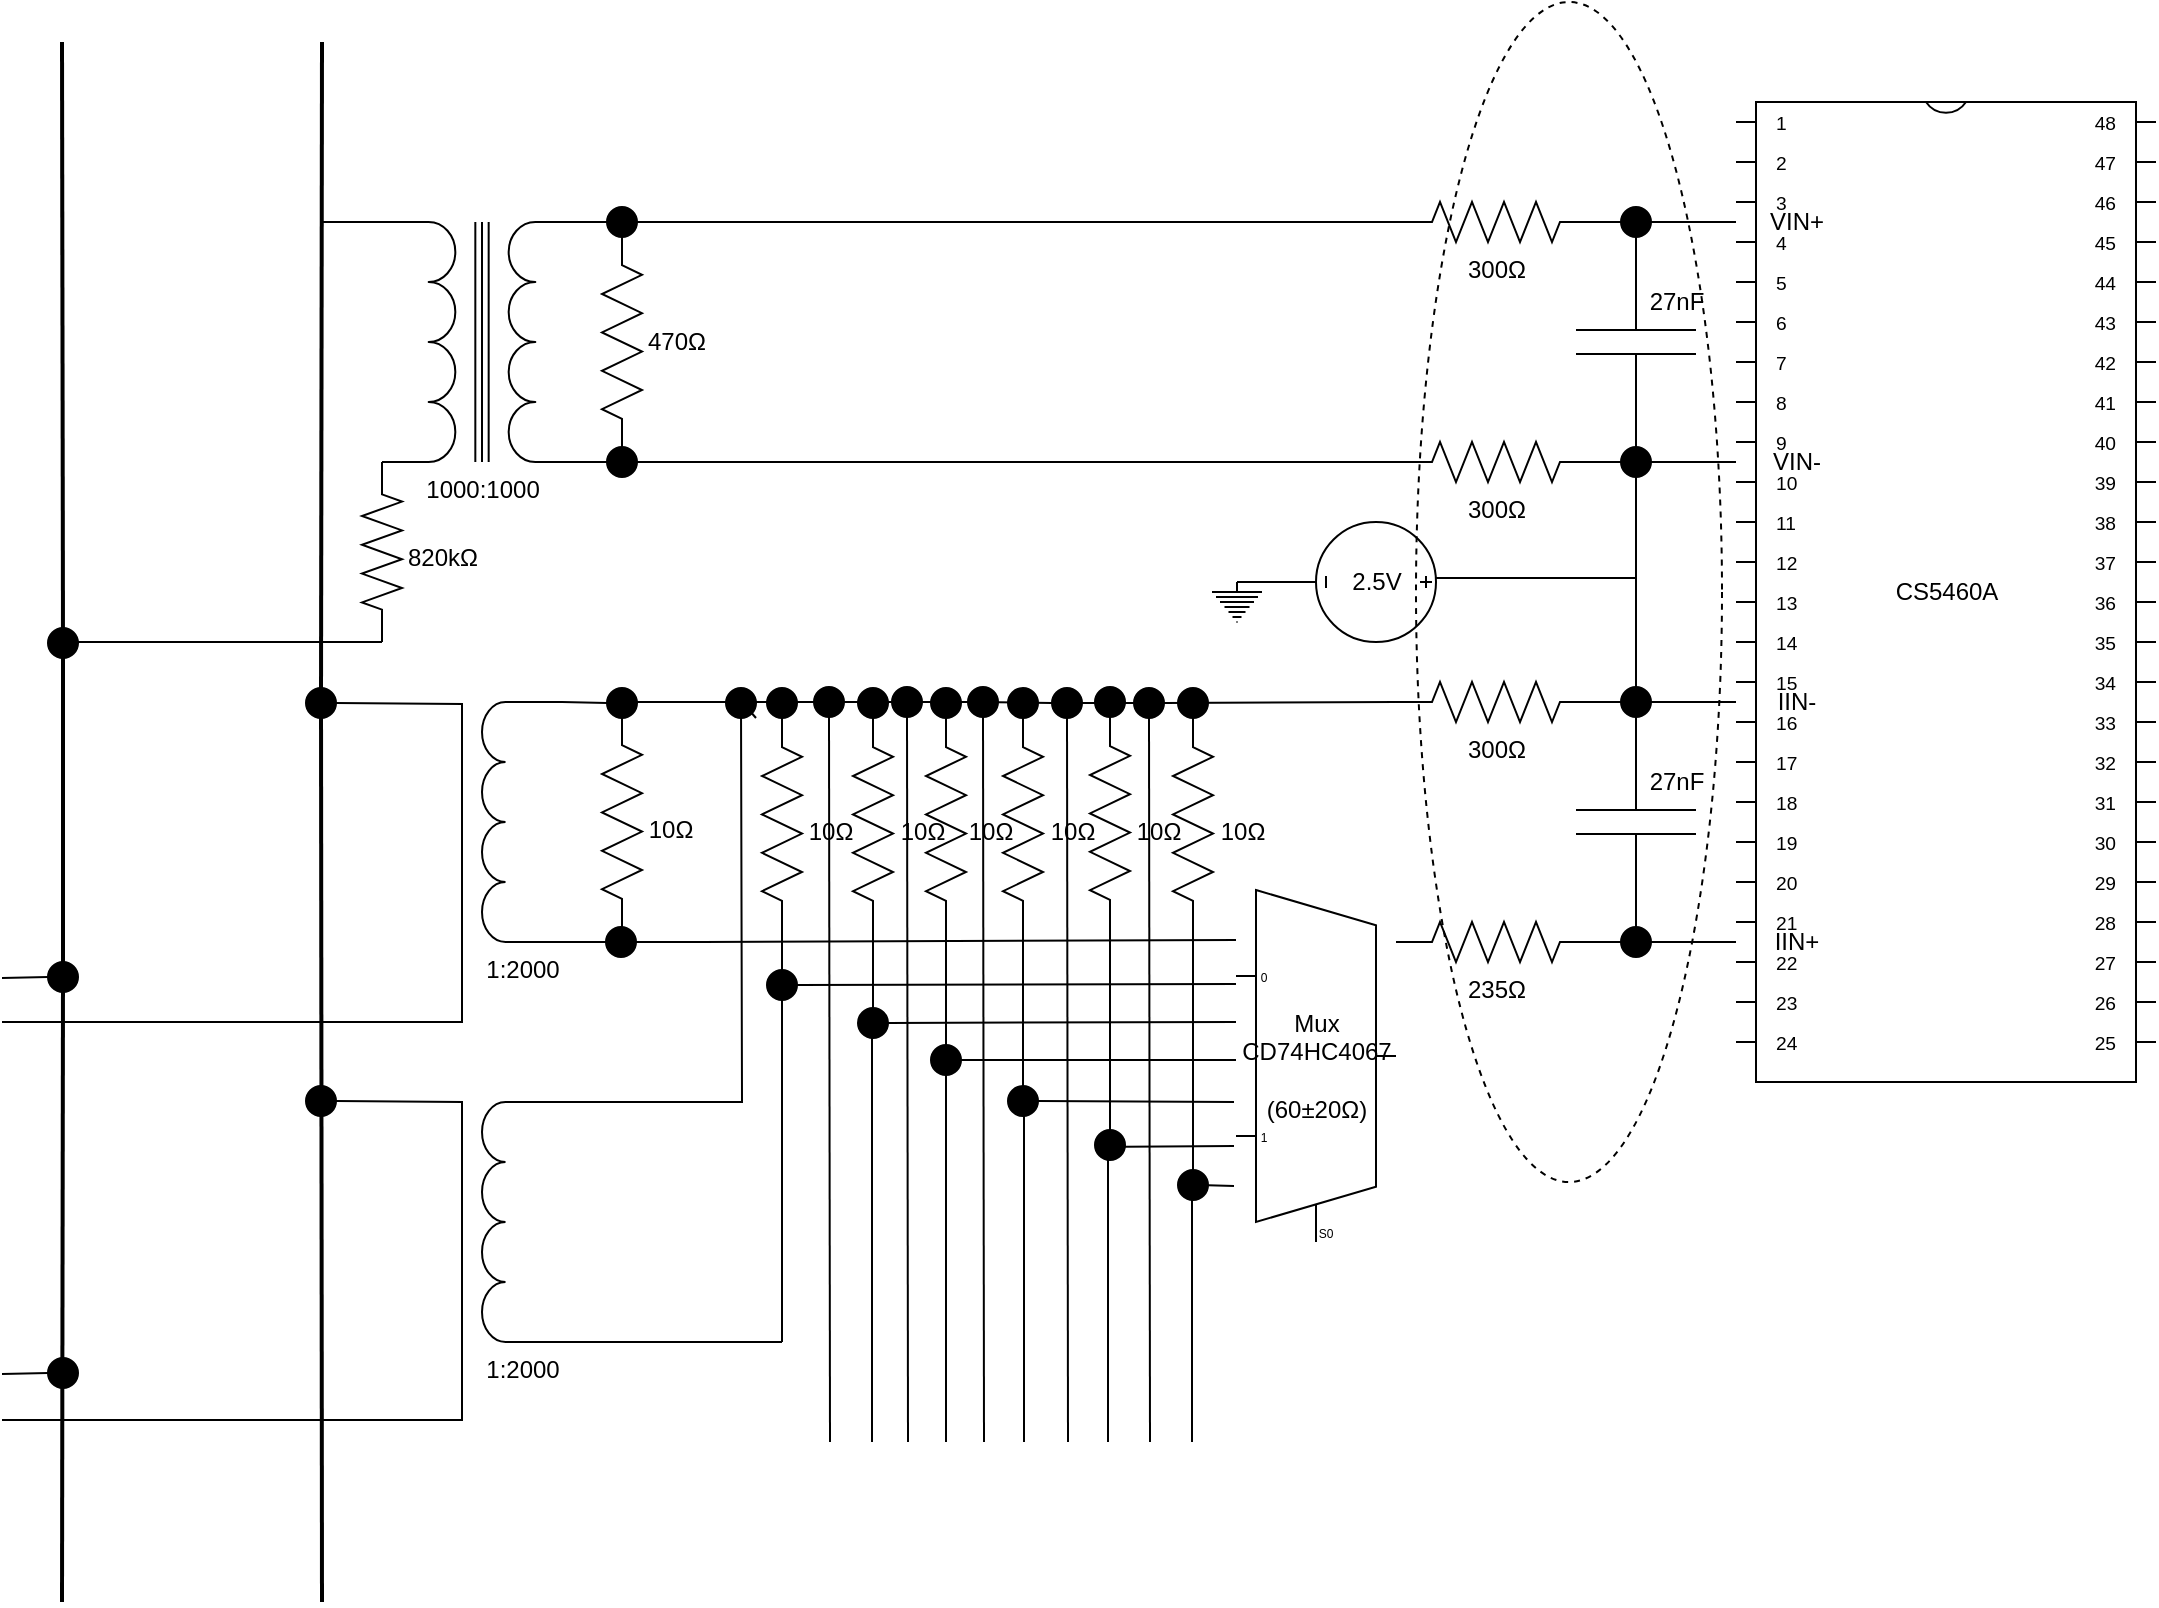 <mxfile version="14.2.5" type="device"><diagram name="Page-1" id="16e2658f-23c8-b752-8be9-c03fbebb8bbe"><mxGraphModel dx="1422" dy="807" grid="1" gridSize="10" guides="1" tooltips="1" connect="1" arrows="1" fold="1" page="1" pageScale="1" pageWidth="1100" pageHeight="850" background="#ffffff" math="0" shadow="0"><root><mxCell id="0"/><mxCell id="1" parent="0"/><mxCell id="1B3gfVcXcliBW-pyLvTL-20" style="edgeStyle=none;rounded=0;orthogonalLoop=1;jettySize=auto;html=1;startArrow=none;startFill=0;endArrow=none;endFill=0;strokeWidth=1;entryX=0;entryY=0.5;entryDx=0;entryDy=0;entryPerimeter=0;" edge="1" parent="1" source="1B3gfVcXcliBW-pyLvTL-99" target="1B3gfVcXcliBW-pyLvTL-36"><mxGeometry relative="1" as="geometry"><mxPoint x="437" y="360" as="targetPoint"/><mxPoint x="397" y="360" as="sourcePoint"/><Array as="points"/></mxGeometry></mxCell><mxCell id="1B3gfVcXcliBW-pyLvTL-21" style="edgeStyle=none;rounded=0;orthogonalLoop=1;jettySize=auto;html=1;exitX=1;exitY=0.5;exitDx=0;exitDy=0;startArrow=none;startFill=0;endArrow=none;endFill=0;strokeWidth=1;entryX=0;entryY=0.142;entryDx=0;entryDy=0;entryPerimeter=0;" edge="1" parent="1" source="1B3gfVcXcliBW-pyLvTL-79" target="1B3gfVcXcliBW-pyLvTL-60"><mxGeometry relative="1" as="geometry"><mxPoint x="625" y="484" as="targetPoint"/><Array as="points"><mxPoint x="360" y="480"/></Array></mxGeometry></mxCell><mxCell id="1B3gfVcXcliBW-pyLvTL-4" value="1:2000" style="pointerEvents=1;verticalLabelPosition=bottom;shadow=0;dashed=0;align=center;html=1;verticalAlign=top;shape=mxgraph.electrical.inductors.inductor;strokeWidth=1;direction=north;" vertex="1" parent="1"><mxGeometry x="250" y="360" width="40" height="120" as="geometry"/></mxCell><mxCell id="1B3gfVcXcliBW-pyLvTL-19" style="edgeStyle=none;rounded=0;orthogonalLoop=1;jettySize=auto;html=1;exitX=1;exitY=0.5;exitDx=0;exitDy=0;exitPerimeter=0;startArrow=none;startFill=0;endArrow=none;endFill=0;strokeWidth=1;" edge="1" parent="1"><mxGeometry relative="1" as="geometry"><mxPoint x="40" y="330" as="targetPoint"/><mxPoint x="200" y="330" as="sourcePoint"/></mxGeometry></mxCell><mxCell id="1B3gfVcXcliBW-pyLvTL-18" style="edgeStyle=none;rounded=0;orthogonalLoop=1;jettySize=auto;html=1;exitX=0;exitY=1;exitDx=0;exitDy=0;exitPerimeter=0;startArrow=none;startFill=0;endArrow=none;endFill=0;strokeWidth=1;" edge="1" parent="1" source="1B3gfVcXcliBW-pyLvTL-14"><mxGeometry relative="1" as="geometry"><mxPoint x="170" y="120" as="targetPoint"/></mxGeometry></mxCell><mxCell id="1B3gfVcXcliBW-pyLvTL-23" style="edgeStyle=none;rounded=0;orthogonalLoop=1;jettySize=auto;html=1;exitX=1;exitY=0.5;exitDx=0;exitDy=0;startArrow=none;startFill=0;endArrow=none;endFill=0;strokeWidth=1;entryX=0;entryY=0.5;entryDx=0;entryDy=0;entryPerimeter=0;" edge="1" parent="1" source="1B3gfVcXcliBW-pyLvTL-82" target="1B3gfVcXcliBW-pyLvTL-39"><mxGeometry relative="1" as="geometry"><mxPoint x="360" y="240" as="targetPoint"/></mxGeometry></mxCell><mxCell id="1B3gfVcXcliBW-pyLvTL-24" style="edgeStyle=none;rounded=0;orthogonalLoop=1;jettySize=auto;html=1;exitX=0;exitY=0;exitDx=0;exitDy=0;exitPerimeter=0;startArrow=none;startFill=0;endArrow=none;endFill=0;strokeWidth=1;entryX=0;entryY=0.5;entryDx=0;entryDy=0;entryPerimeter=0;" edge="1" parent="1" source="1B3gfVcXcliBW-pyLvTL-14" target="1B3gfVcXcliBW-pyLvTL-38"><mxGeometry relative="1" as="geometry"><mxPoint x="360" y="120" as="targetPoint"/></mxGeometry></mxCell><mxCell id="1B3gfVcXcliBW-pyLvTL-14" value="1000:1000" style="pointerEvents=1;verticalLabelPosition=bottom;shadow=0;dashed=0;align=center;html=1;verticalAlign=top;shape=mxgraph.electrical.inductors.transformer_1;strokeWidth=1;direction=south;" vertex="1" parent="1"><mxGeometry x="200" y="120" width="100" height="120" as="geometry"/></mxCell><mxCell id="1B3gfVcXcliBW-pyLvTL-16" value="" style="endArrow=none;html=1;strokeWidth=2;" edge="1" parent="1" source="1B3gfVcXcliBW-pyLvTL-114"><mxGeometry width="100" relative="1" as="geometry"><mxPoint x="40" y="810" as="sourcePoint"/><mxPoint x="40" y="30" as="targetPoint"/></mxGeometry></mxCell><mxCell id="1B3gfVcXcliBW-pyLvTL-17" value="" style="endArrow=none;html=1;strokeWidth=2;" edge="1" parent="1" source="1B3gfVcXcliBW-pyLvTL-118"><mxGeometry width="100" relative="1" as="geometry"><mxPoint x="170" y="810" as="sourcePoint"/><mxPoint x="170" y="30" as="targetPoint"/></mxGeometry></mxCell><mxCell id="1B3gfVcXcliBW-pyLvTL-27" value="470&lt;span class=&quot;LrzXr kno-fv&quot;&gt;Ω&lt;/span&gt;" style="text;html=1;align=center;verticalAlign=middle;resizable=0;points=[];autosize=1;" vertex="1" parent="1"><mxGeometry x="327" y="170" width="40" height="20" as="geometry"/></mxCell><mxCell id="1B3gfVcXcliBW-pyLvTL-28" value="820k&lt;span class=&quot;w8qArf&quot;&gt;&lt;/span&gt;&lt;span class=&quot;LrzXr kno-fv&quot;&gt;Ω&lt;/span&gt;" style="text;html=1;align=center;verticalAlign=middle;resizable=0;points=[];autosize=1;" vertex="1" parent="1"><mxGeometry x="205" y="278" width="50" height="20" as="geometry"/></mxCell><mxCell id="1B3gfVcXcliBW-pyLvTL-30" value="10&lt;span class=&quot;LrzXr kno-fv&quot;&gt;Ω&lt;/span&gt;" style="text;html=1;align=center;verticalAlign=middle;resizable=0;points=[];autosize=1;" vertex="1" parent="1"><mxGeometry x="324" y="414" width="40" height="20" as="geometry"/></mxCell><mxCell id="1B3gfVcXcliBW-pyLvTL-31" value="" style="pointerEvents=1;verticalLabelPosition=bottom;shadow=0;dashed=0;align=center;html=1;verticalAlign=top;shape=mxgraph.electrical.resistors.resistor_2;strokeWidth=1;direction=south;" vertex="1" parent="1"><mxGeometry x="310" y="360" width="20" height="120" as="geometry"/></mxCell><mxCell id="1B3gfVcXcliBW-pyLvTL-34" value="" style="pointerEvents=1;verticalLabelPosition=bottom;shadow=0;dashed=0;align=center;html=1;verticalAlign=top;shape=mxgraph.electrical.resistors.resistor_2;strokeWidth=1;direction=south;" vertex="1" parent="1"><mxGeometry x="310" y="120" width="20" height="120" as="geometry"/></mxCell><mxCell id="1B3gfVcXcliBW-pyLvTL-35" value="" style="pointerEvents=1;verticalLabelPosition=bottom;shadow=0;dashed=0;align=center;html=1;verticalAlign=top;shape=mxgraph.electrical.resistors.resistor_2;strokeWidth=1;direction=south;" vertex="1" parent="1"><mxGeometry x="190" y="240" width="20" height="90" as="geometry"/></mxCell><mxCell id="1B3gfVcXcliBW-pyLvTL-42" style="edgeStyle=none;rounded=0;orthogonalLoop=1;jettySize=auto;html=1;exitX=1;exitY=0.5;exitDx=0;exitDy=0;exitPerimeter=0;startArrow=none;startFill=0;endArrow=none;endFill=0;strokeWidth=1;" edge="1" parent="1" source="1B3gfVcXcliBW-pyLvTL-36"><mxGeometry relative="1" as="geometry"><mxPoint x="877" y="360" as="targetPoint"/></mxGeometry></mxCell><mxCell id="1B3gfVcXcliBW-pyLvTL-36" value="300&lt;span class=&quot;LrzXr kno-fv&quot;&gt;Ω&lt;/span&gt;" style="pointerEvents=1;verticalLabelPosition=bottom;shadow=0;dashed=0;align=center;html=1;verticalAlign=top;shape=mxgraph.electrical.resistors.resistor_2;strokeWidth=1;" vertex="1" parent="1"><mxGeometry x="707" y="350" width="100" height="20" as="geometry"/></mxCell><mxCell id="1B3gfVcXcliBW-pyLvTL-41" style="edgeStyle=none;rounded=0;orthogonalLoop=1;jettySize=auto;html=1;exitX=1;exitY=0.5;exitDx=0;exitDy=0;exitPerimeter=0;startArrow=none;startFill=0;endArrow=none;endFill=0;strokeWidth=1;" edge="1" parent="1" source="1B3gfVcXcliBW-pyLvTL-75"><mxGeometry relative="1" as="geometry"><mxPoint x="877" y="120" as="targetPoint"/></mxGeometry></mxCell><mxCell id="1B3gfVcXcliBW-pyLvTL-38" value="300&lt;span class=&quot;LrzXr kno-fv&quot;&gt;Ω&lt;/span&gt;" style="pointerEvents=1;verticalLabelPosition=bottom;shadow=0;dashed=0;align=center;html=1;verticalAlign=top;shape=mxgraph.electrical.resistors.resistor_2;strokeWidth=1;" vertex="1" parent="1"><mxGeometry x="707" y="110" width="100" height="20" as="geometry"/></mxCell><mxCell id="1B3gfVcXcliBW-pyLvTL-40" style="edgeStyle=none;rounded=0;orthogonalLoop=1;jettySize=auto;html=1;exitX=1;exitY=0.5;exitDx=0;exitDy=0;exitPerimeter=0;startArrow=none;startFill=0;endArrow=none;endFill=0;strokeWidth=1;" edge="1" parent="1" source="1B3gfVcXcliBW-pyLvTL-39"><mxGeometry relative="1" as="geometry"><mxPoint x="877" y="240" as="targetPoint"/></mxGeometry></mxCell><mxCell id="1B3gfVcXcliBW-pyLvTL-39" value="300&lt;span class=&quot;LrzXr kno-fv&quot;&gt;Ω&lt;/span&gt;" style="pointerEvents=1;verticalLabelPosition=bottom;shadow=0;dashed=0;align=center;html=1;verticalAlign=top;shape=mxgraph.electrical.resistors.resistor_2;strokeWidth=1;" vertex="1" parent="1"><mxGeometry x="707" y="230" width="100" height="20" as="geometry"/></mxCell><mxCell id="1B3gfVcXcliBW-pyLvTL-43" value="" style="pointerEvents=1;verticalLabelPosition=bottom;shadow=0;dashed=0;align=center;html=1;verticalAlign=top;shape=mxgraph.electrical.capacitors.capacitor_1;strokeWidth=1;direction=south;" vertex="1" parent="1"><mxGeometry x="797" y="120" width="60" height="120" as="geometry"/></mxCell><mxCell id="1B3gfVcXcliBW-pyLvTL-44" value="27nF" style="text;html=1;align=center;verticalAlign=middle;resizable=0;points=[];autosize=1;" vertex="1" parent="1"><mxGeometry x="827" y="150" width="40" height="20" as="geometry"/></mxCell><mxCell id="1B3gfVcXcliBW-pyLvTL-46" style="edgeStyle=none;rounded=0;orthogonalLoop=1;jettySize=auto;html=1;exitX=0;exitY=0.5;exitDx=0;exitDy=0;exitPerimeter=0;startArrow=none;startFill=0;endArrow=none;endFill=0;strokeWidth=1;" edge="1" parent="1" source="1B3gfVcXcliBW-pyLvTL-45"><mxGeometry relative="1" as="geometry"><mxPoint x="827" y="240" as="targetPoint"/><Array as="points"><mxPoint x="827" y="300"/></Array></mxGeometry></mxCell><mxCell id="1B3gfVcXcliBW-pyLvTL-45" value="" style="pointerEvents=1;verticalLabelPosition=bottom;shadow=0;dashed=0;align=center;html=1;verticalAlign=top;shape=mxgraph.electrical.capacitors.capacitor_1;strokeWidth=1;direction=south;" vertex="1" parent="1"><mxGeometry x="797" y="360" width="60" height="120" as="geometry"/></mxCell><mxCell id="1B3gfVcXcliBW-pyLvTL-47" value="" style="endArrow=none;html=1;strokeWidth=1;" edge="1" parent="1"><mxGeometry width="100" relative="1" as="geometry"><mxPoint x="727" y="298" as="sourcePoint"/><mxPoint x="827" y="298" as="targetPoint"/></mxGeometry></mxCell><mxCell id="1B3gfVcXcliBW-pyLvTL-48" value="" style="pointerEvents=1;verticalLabelPosition=bottom;shadow=0;dashed=0;align=center;html=1;verticalAlign=top;shape=mxgraph.electrical.signal_sources.dc_source_3;strokeWidth=1;direction=south;" vertex="1" parent="1"><mxGeometry x="667" y="270" width="60" height="60" as="geometry"/></mxCell><mxCell id="1B3gfVcXcliBW-pyLvTL-49" value="2.5V" style="text;html=1;align=center;verticalAlign=middle;resizable=0;points=[];autosize=1;" vertex="1" parent="1"><mxGeometry x="677" y="290" width="40" height="20" as="geometry"/></mxCell><mxCell id="1B3gfVcXcliBW-pyLvTL-50" value="27nF" style="text;html=1;align=center;verticalAlign=middle;resizable=0;points=[];autosize=1;" vertex="1" parent="1"><mxGeometry x="827" y="390" width="40" height="20" as="geometry"/></mxCell><mxCell id="1B3gfVcXcliBW-pyLvTL-52" style="edgeStyle=none;rounded=0;orthogonalLoop=1;jettySize=auto;html=1;exitX=1;exitY=0.5;exitDx=0;exitDy=0;exitPerimeter=0;startArrow=none;startFill=0;endArrow=none;endFill=0;strokeWidth=1;" edge="1" parent="1" source="1B3gfVcXcliBW-pyLvTL-77"><mxGeometry relative="1" as="geometry"><mxPoint x="877" y="480" as="targetPoint"/></mxGeometry></mxCell><mxCell id="1B3gfVcXcliBW-pyLvTL-51" value="235&lt;span class=&quot;LrzXr kno-fv&quot;&gt;Ω&lt;/span&gt;" style="pointerEvents=1;verticalLabelPosition=bottom;shadow=0;dashed=0;align=center;html=1;verticalAlign=top;shape=mxgraph.electrical.resistors.resistor_2;strokeWidth=1;" vertex="1" parent="1"><mxGeometry x="707" y="470" width="100" height="20" as="geometry"/></mxCell><mxCell id="1B3gfVcXcliBW-pyLvTL-54" style="edgeStyle=none;rounded=0;orthogonalLoop=1;jettySize=auto;html=1;exitX=0.5;exitY=0;exitDx=0;exitDy=0;exitPerimeter=0;entryX=0.5;entryY=1;entryDx=0;entryDy=0;entryPerimeter=0;startArrow=none;startFill=0;endArrow=none;endFill=0;strokeWidth=1;" edge="1" parent="1" source="1B3gfVcXcliBW-pyLvTL-53" target="1B3gfVcXcliBW-pyLvTL-48"><mxGeometry relative="1" as="geometry"/></mxCell><mxCell id="1B3gfVcXcliBW-pyLvTL-53" value="" style="pointerEvents=1;verticalLabelPosition=bottom;shadow=0;dashed=0;align=center;html=1;verticalAlign=top;shape=mxgraph.electrical.signal_sources.protective_earth;strokeWidth=1;" vertex="1" parent="1"><mxGeometry x="615" y="300" width="25" height="20" as="geometry"/></mxCell><mxCell id="1B3gfVcXcliBW-pyLvTL-55" value="CS5460A" style="shadow=0;dashed=0;align=center;html=1;strokeWidth=1;shape=mxgraph.electrical.logic_gates.dual_inline_ic;labelNames=a,b,c,d,e,f,g,h,i,j,k,l,m,n,o,p,q,r,s,t;" vertex="1" parent="1"><mxGeometry x="877" y="60" width="210" height="490" as="geometry"/></mxCell><mxCell id="1B3gfVcXcliBW-pyLvTL-56" value="&lt;div&gt;VIN+&lt;/div&gt;" style="text;html=1;align=center;verticalAlign=middle;resizable=0;points=[];autosize=1;" vertex="1" parent="1"><mxGeometry x="887" y="110" width="40" height="20" as="geometry"/></mxCell><mxCell id="1B3gfVcXcliBW-pyLvTL-57" value="&lt;div&gt;VIN-&lt;/div&gt;" style="text;html=1;align=center;verticalAlign=middle;resizable=0;points=[];autosize=1;" vertex="1" parent="1"><mxGeometry x="887" y="230" width="40" height="20" as="geometry"/></mxCell><mxCell id="1B3gfVcXcliBW-pyLvTL-58" value="&lt;div&gt;IIN-&lt;/div&gt;" style="text;html=1;align=center;verticalAlign=middle;resizable=0;points=[];autosize=1;" vertex="1" parent="1"><mxGeometry x="892" y="350" width="30" height="20" as="geometry"/></mxCell><mxCell id="1B3gfVcXcliBW-pyLvTL-59" value="&lt;div&gt;IIN+&lt;/div&gt;" style="text;html=1;align=center;verticalAlign=middle;resizable=0;points=[];autosize=1;" vertex="1" parent="1"><mxGeometry x="887" y="470" width="40" height="20" as="geometry"/></mxCell><mxCell id="1B3gfVcXcliBW-pyLvTL-90" style="edgeStyle=none;rounded=0;orthogonalLoop=1;jettySize=auto;html=1;startArrow=none;startFill=0;endArrow=none;endFill=0;strokeWidth=1;" edge="1" parent="1" source="1B3gfVcXcliBW-pyLvTL-134"><mxGeometry relative="1" as="geometry"><mxPoint x="400" y="680" as="targetPoint"/><mxPoint x="627" y="501" as="sourcePoint"/><Array as="points"><mxPoint x="400" y="501"/></Array></mxGeometry></mxCell><mxCell id="1B3gfVcXcliBW-pyLvTL-60" value="&lt;div&gt;Mux&lt;/div&gt;&lt;div&gt;CD74HC4067&lt;br&gt;&lt;/div&gt;&lt;div&gt;&lt;br&gt;&lt;/div&gt;&lt;div&gt;(60&lt;span class=&quot;LrzXr kno-fv&quot;&gt;&lt;span&gt;±20&lt;/span&gt;Ω)&lt;/span&gt;&lt;/div&gt;" style="shadow=0;dashed=0;align=center;html=1;strokeWidth=1;shape=mxgraph.electrical.abstract.mux2;" vertex="1" parent="1"><mxGeometry x="627" y="454" width="80" height="176" as="geometry"/></mxCell><mxCell id="1B3gfVcXcliBW-pyLvTL-64" style="edgeStyle=none;rounded=0;orthogonalLoop=1;jettySize=auto;html=1;exitX=1;exitY=1;exitDx=0;exitDy=0;exitPerimeter=0;startArrow=none;startFill=0;endArrow=none;endFill=0;strokeWidth=1;" edge="1" parent="1" source="1B3gfVcXcliBW-pyLvTL-68"><mxGeometry relative="1" as="geometry"><mxPoint x="380" y="360" as="targetPoint"/><Array as="points"/></mxGeometry></mxCell><mxCell id="1B3gfVcXcliBW-pyLvTL-89" style="edgeStyle=none;rounded=0;orthogonalLoop=1;jettySize=auto;html=1;exitX=0;exitY=1;exitDx=0;exitDy=0;exitPerimeter=0;startArrow=none;startFill=0;endArrow=none;endFill=0;strokeWidth=1;" edge="1" parent="1" source="1B3gfVcXcliBW-pyLvTL-61"><mxGeometry relative="1" as="geometry"><mxPoint x="400" y="680" as="targetPoint"/></mxGeometry></mxCell><mxCell id="1B3gfVcXcliBW-pyLvTL-61" value="1:2000" style="pointerEvents=1;verticalLabelPosition=bottom;shadow=0;dashed=0;align=center;html=1;verticalAlign=top;shape=mxgraph.electrical.inductors.inductor;strokeWidth=1;direction=north;" vertex="1" parent="1"><mxGeometry x="250" y="560" width="40" height="120" as="geometry"/></mxCell><mxCell id="1B3gfVcXcliBW-pyLvTL-68" value="" style="verticalLabelPosition=bottom;shadow=0;dashed=0;align=center;html=1;verticalAlign=top;strokeWidth=1;shape=ellipse;perimeter=ellipsePerimeter;fillColor=#000000;" vertex="1" parent="1"><mxGeometry x="372" y="353" width="15" height="15" as="geometry"/></mxCell><mxCell id="1B3gfVcXcliBW-pyLvTL-70" style="edgeStyle=none;rounded=0;orthogonalLoop=1;jettySize=auto;html=1;exitX=1;exitY=1;exitDx=0;exitDy=0;startArrow=none;startFill=0;endArrow=none;endFill=0;strokeWidth=1;exitPerimeter=0;" edge="1" parent="1" source="1B3gfVcXcliBW-pyLvTL-61" target="1B3gfVcXcliBW-pyLvTL-68"><mxGeometry relative="1" as="geometry"><mxPoint x="380" y="360" as="targetPoint"/><mxPoint x="327.5" y="559.5" as="sourcePoint"/><Array as="points"><mxPoint x="380" y="560"/></Array></mxGeometry></mxCell><mxCell id="1B3gfVcXcliBW-pyLvTL-71" value="" style="verticalLabelPosition=bottom;shadow=0;dashed=0;align=center;html=1;verticalAlign=top;strokeWidth=1;shape=ellipse;perimeter=ellipsePerimeter;fillColor=#000000;" vertex="1" parent="1"><mxGeometry x="312.5" y="353" width="15" height="15" as="geometry"/></mxCell><mxCell id="1B3gfVcXcliBW-pyLvTL-72" style="edgeStyle=none;rounded=0;orthogonalLoop=1;jettySize=auto;html=1;exitX=1;exitY=1;exitDx=0;exitDy=0;exitPerimeter=0;startArrow=none;startFill=0;endArrow=none;endFill=0;strokeWidth=1;entryX=0;entryY=0.5;entryDx=0;entryDy=0;entryPerimeter=0;" edge="1" parent="1" source="1B3gfVcXcliBW-pyLvTL-4" target="1B3gfVcXcliBW-pyLvTL-71"><mxGeometry relative="1" as="geometry"><mxPoint x="630" y="360" as="targetPoint"/><mxPoint x="220" y="360" as="sourcePoint"/><Array as="points"/></mxGeometry></mxCell><mxCell id="1B3gfVcXcliBW-pyLvTL-73" value="" style="verticalLabelPosition=bottom;shadow=0;dashed=0;align=center;html=1;verticalAlign=top;strokeWidth=1;shape=ellipse;perimeter=ellipsePerimeter;fillColor=#000000;" vertex="1" parent="1"><mxGeometry x="819.5" y="352.5" width="15" height="15" as="geometry"/></mxCell><mxCell id="1B3gfVcXcliBW-pyLvTL-74" value="" style="verticalLabelPosition=bottom;shadow=0;dashed=0;align=center;html=1;verticalAlign=top;strokeWidth=1;shape=ellipse;perimeter=ellipsePerimeter;fillColor=#000000;" vertex="1" parent="1"><mxGeometry x="819.5" y="232.5" width="15" height="15" as="geometry"/></mxCell><mxCell id="1B3gfVcXcliBW-pyLvTL-75" value="" style="verticalLabelPosition=bottom;shadow=0;dashed=0;align=center;html=1;verticalAlign=top;strokeWidth=1;shape=ellipse;perimeter=ellipsePerimeter;fillColor=#000000;" vertex="1" parent="1"><mxGeometry x="819.5" y="112.5" width="15" height="15" as="geometry"/></mxCell><mxCell id="1B3gfVcXcliBW-pyLvTL-76" style="edgeStyle=none;rounded=0;orthogonalLoop=1;jettySize=auto;html=1;exitX=1;exitY=0.5;exitDx=0;exitDy=0;exitPerimeter=0;startArrow=none;startFill=0;endArrow=none;endFill=0;strokeWidth=1;" edge="1" parent="1" source="1B3gfVcXcliBW-pyLvTL-38" target="1B3gfVcXcliBW-pyLvTL-75"><mxGeometry relative="1" as="geometry"><mxPoint x="877" y="120" as="targetPoint"/><mxPoint x="807" y="120" as="sourcePoint"/></mxGeometry></mxCell><mxCell id="1B3gfVcXcliBW-pyLvTL-77" value="" style="verticalLabelPosition=bottom;shadow=0;dashed=0;align=center;html=1;verticalAlign=top;strokeWidth=1;shape=ellipse;perimeter=ellipsePerimeter;fillColor=#000000;" vertex="1" parent="1"><mxGeometry x="819.5" y="472.5" width="15" height="15" as="geometry"/></mxCell><mxCell id="1B3gfVcXcliBW-pyLvTL-78" style="edgeStyle=none;rounded=0;orthogonalLoop=1;jettySize=auto;html=1;exitX=1;exitY=0.5;exitDx=0;exitDy=0;exitPerimeter=0;startArrow=none;startFill=0;endArrow=none;endFill=0;strokeWidth=1;" edge="1" parent="1" source="1B3gfVcXcliBW-pyLvTL-51" target="1B3gfVcXcliBW-pyLvTL-77"><mxGeometry relative="1" as="geometry"><mxPoint x="877" y="480" as="targetPoint"/><mxPoint x="807" y="480" as="sourcePoint"/></mxGeometry></mxCell><mxCell id="1B3gfVcXcliBW-pyLvTL-79" value="" style="verticalLabelPosition=bottom;shadow=0;dashed=0;align=center;html=1;verticalAlign=top;strokeWidth=1;shape=ellipse;perimeter=ellipsePerimeter;fillColor=#000000;" vertex="1" parent="1"><mxGeometry x="312" y="472.5" width="15" height="15" as="geometry"/></mxCell><mxCell id="1B3gfVcXcliBW-pyLvTL-80" style="edgeStyle=none;rounded=0;orthogonalLoop=1;jettySize=auto;html=1;exitX=0;exitY=1;exitDx=0;exitDy=0;exitPerimeter=0;startArrow=none;startFill=0;endArrow=none;endFill=0;strokeWidth=1;entryX=0;entryY=0.5;entryDx=0;entryDy=0;" edge="1" parent="1" source="1B3gfVcXcliBW-pyLvTL-4" target="1B3gfVcXcliBW-pyLvTL-79"><mxGeometry relative="1" as="geometry"><mxPoint x="552" y="429" as="targetPoint"/><mxPoint x="220" y="480" as="sourcePoint"/><Array as="points"/></mxGeometry></mxCell><mxCell id="1B3gfVcXcliBW-pyLvTL-81" value="" style="verticalLabelPosition=bottom;shadow=0;dashed=0;align=center;html=1;verticalAlign=top;strokeWidth=1;shape=ellipse;perimeter=ellipsePerimeter;fillColor=#000000;" vertex="1" parent="1"><mxGeometry x="312.5" y="112.5" width="15" height="15" as="geometry"/></mxCell><mxCell id="1B3gfVcXcliBW-pyLvTL-82" value="" style="verticalLabelPosition=bottom;shadow=0;dashed=0;align=center;html=1;verticalAlign=top;strokeWidth=1;shape=ellipse;perimeter=ellipsePerimeter;fillColor=#000000;" vertex="1" parent="1"><mxGeometry x="312.5" y="232.5" width="15" height="15" as="geometry"/></mxCell><mxCell id="1B3gfVcXcliBW-pyLvTL-85" style="edgeStyle=none;rounded=0;orthogonalLoop=1;jettySize=auto;html=1;exitX=1;exitY=0;exitDx=0;exitDy=0;exitPerimeter=0;startArrow=none;startFill=0;endArrow=none;endFill=0;strokeWidth=1;entryX=0;entryY=0.5;entryDx=0;entryDy=0;entryPerimeter=0;" edge="1" parent="1" source="1B3gfVcXcliBW-pyLvTL-14" target="1B3gfVcXcliBW-pyLvTL-82"><mxGeometry relative="1" as="geometry"><mxPoint x="630" y="240" as="targetPoint"/><mxPoint x="300" y="240" as="sourcePoint"/></mxGeometry></mxCell><mxCell id="1B3gfVcXcliBW-pyLvTL-101" style="edgeStyle=none;rounded=0;orthogonalLoop=1;jettySize=auto;html=1;exitX=0.5;exitY=1;exitDx=0;exitDy=0;startArrow=none;startFill=0;endArrow=none;endFill=0;strokeWidth=1;" edge="1" parent="1" source="1B3gfVcXcliBW-pyLvTL-91"><mxGeometry relative="1" as="geometry"><mxPoint x="424" y="730" as="targetPoint"/></mxGeometry></mxCell><mxCell id="1B3gfVcXcliBW-pyLvTL-91" value="" style="verticalLabelPosition=bottom;shadow=0;dashed=0;align=center;html=1;verticalAlign=top;strokeWidth=1;shape=ellipse;perimeter=ellipsePerimeter;fillColor=#000000;" vertex="1" parent="1"><mxGeometry x="416" y="352.5" width="15" height="15" as="geometry"/></mxCell><mxCell id="1B3gfVcXcliBW-pyLvTL-92" style="edgeStyle=none;rounded=0;orthogonalLoop=1;jettySize=auto;html=1;startArrow=none;startFill=0;endArrow=none;endFill=0;strokeWidth=1;entryX=0;entryY=0.5;entryDx=0;entryDy=0;entryPerimeter=0;" edge="1" parent="1" target="1B3gfVcXcliBW-pyLvTL-91"><mxGeometry relative="1" as="geometry"><mxPoint x="630" y="360" as="targetPoint"/><mxPoint x="320" y="360" as="sourcePoint"/><Array as="points"/></mxGeometry></mxCell><mxCell id="1B3gfVcXcliBW-pyLvTL-102" style="edgeStyle=none;rounded=0;orthogonalLoop=1;jettySize=auto;html=1;exitX=0.5;exitY=1;exitDx=0;exitDy=0;startArrow=none;startFill=0;endArrow=none;endFill=0;strokeWidth=1;" edge="1" parent="1" source="1B3gfVcXcliBW-pyLvTL-93"><mxGeometry relative="1" as="geometry"><mxPoint x="463" y="730" as="targetPoint"/></mxGeometry></mxCell><mxCell id="1B3gfVcXcliBW-pyLvTL-93" value="" style="verticalLabelPosition=bottom;shadow=0;dashed=0;align=center;html=1;verticalAlign=top;strokeWidth=1;shape=ellipse;perimeter=ellipsePerimeter;fillColor=#000000;" vertex="1" parent="1"><mxGeometry x="455" y="352.5" width="15" height="15" as="geometry"/></mxCell><mxCell id="1B3gfVcXcliBW-pyLvTL-94" style="edgeStyle=none;rounded=0;orthogonalLoop=1;jettySize=auto;html=1;startArrow=none;startFill=0;endArrow=none;endFill=0;strokeWidth=1;entryX=0;entryY=0.5;entryDx=0;entryDy=0;entryPerimeter=0;" edge="1" parent="1" source="1B3gfVcXcliBW-pyLvTL-91" target="1B3gfVcXcliBW-pyLvTL-93"><mxGeometry relative="1" as="geometry"><mxPoint x="630" y="360" as="targetPoint"/><mxPoint x="430" y="360" as="sourcePoint"/><Array as="points"/></mxGeometry></mxCell><mxCell id="1B3gfVcXcliBW-pyLvTL-103" style="edgeStyle=none;rounded=0;orthogonalLoop=1;jettySize=auto;html=1;exitX=0.5;exitY=1;exitDx=0;exitDy=0;startArrow=none;startFill=0;endArrow=none;endFill=0;strokeWidth=1;" edge="1" parent="1" source="1B3gfVcXcliBW-pyLvTL-95"><mxGeometry relative="1" as="geometry"><mxPoint x="501" y="730" as="targetPoint"/></mxGeometry></mxCell><mxCell id="1B3gfVcXcliBW-pyLvTL-95" value="" style="verticalLabelPosition=bottom;shadow=0;dashed=0;align=center;html=1;verticalAlign=top;strokeWidth=1;shape=ellipse;perimeter=ellipsePerimeter;fillColor=#000000;" vertex="1" parent="1"><mxGeometry x="493" y="352.5" width="15" height="15" as="geometry"/></mxCell><mxCell id="1B3gfVcXcliBW-pyLvTL-96" style="edgeStyle=none;rounded=0;orthogonalLoop=1;jettySize=auto;html=1;startArrow=none;startFill=0;endArrow=none;endFill=0;strokeWidth=1;entryX=0;entryY=0.5;entryDx=0;entryDy=0;entryPerimeter=0;" edge="1" parent="1" source="1B3gfVcXcliBW-pyLvTL-93" target="1B3gfVcXcliBW-pyLvTL-95"><mxGeometry relative="1" as="geometry"><mxPoint x="630" y="360" as="targetPoint"/><mxPoint x="465" y="360" as="sourcePoint"/><Array as="points"/></mxGeometry></mxCell><mxCell id="1B3gfVcXcliBW-pyLvTL-104" style="edgeStyle=none;rounded=0;orthogonalLoop=1;jettySize=auto;html=1;exitX=0.5;exitY=1;exitDx=0;exitDy=0;startArrow=none;startFill=0;endArrow=none;endFill=0;strokeWidth=1;" edge="1" parent="1" source="1B3gfVcXcliBW-pyLvTL-97"><mxGeometry relative="1" as="geometry"><mxPoint x="543" y="730" as="targetPoint"/></mxGeometry></mxCell><mxCell id="1B3gfVcXcliBW-pyLvTL-97" value="" style="verticalLabelPosition=bottom;shadow=0;dashed=0;align=center;html=1;verticalAlign=top;strokeWidth=1;shape=ellipse;perimeter=ellipsePerimeter;fillColor=#000000;" vertex="1" parent="1"><mxGeometry x="535" y="353" width="15" height="15" as="geometry"/></mxCell><mxCell id="1B3gfVcXcliBW-pyLvTL-98" style="edgeStyle=none;rounded=0;orthogonalLoop=1;jettySize=auto;html=1;startArrow=none;startFill=0;endArrow=none;endFill=0;strokeWidth=1;entryX=0;entryY=0.5;entryDx=0;entryDy=0;entryPerimeter=0;" edge="1" parent="1" source="1B3gfVcXcliBW-pyLvTL-95" target="1B3gfVcXcliBW-pyLvTL-97"><mxGeometry relative="1" as="geometry"><mxPoint x="630" y="360" as="targetPoint"/><mxPoint x="505" y="360" as="sourcePoint"/><Array as="points"/></mxGeometry></mxCell><mxCell id="1B3gfVcXcliBW-pyLvTL-105" style="edgeStyle=none;rounded=0;orthogonalLoop=1;jettySize=auto;html=1;exitX=0.5;exitY=1;exitDx=0;exitDy=0;startArrow=none;startFill=0;endArrow=none;endFill=0;strokeWidth=1;" edge="1" parent="1" source="1B3gfVcXcliBW-pyLvTL-99"><mxGeometry relative="1" as="geometry"><mxPoint x="584" y="730" as="targetPoint"/></mxGeometry></mxCell><mxCell id="1B3gfVcXcliBW-pyLvTL-99" value="" style="verticalLabelPosition=bottom;shadow=0;dashed=0;align=center;html=1;verticalAlign=top;strokeWidth=1;shape=ellipse;perimeter=ellipsePerimeter;fillColor=#000000;" vertex="1" parent="1"><mxGeometry x="576" y="353" width="15" height="15" as="geometry"/></mxCell><mxCell id="1B3gfVcXcliBW-pyLvTL-100" style="edgeStyle=none;rounded=0;orthogonalLoop=1;jettySize=auto;html=1;startArrow=none;startFill=0;endArrow=none;endFill=0;strokeWidth=1;entryX=0;entryY=0.5;entryDx=0;entryDy=0;entryPerimeter=0;" edge="1" parent="1" source="1B3gfVcXcliBW-pyLvTL-97" target="1B3gfVcXcliBW-pyLvTL-99"><mxGeometry relative="1" as="geometry"><mxPoint x="707" y="360" as="targetPoint"/><mxPoint x="550" y="360.5" as="sourcePoint"/><Array as="points"/></mxGeometry></mxCell><mxCell id="1B3gfVcXcliBW-pyLvTL-108" style="edgeStyle=none;rounded=0;orthogonalLoop=1;jettySize=auto;html=1;startArrow=none;startFill=0;endArrow=none;endFill=0;strokeWidth=1;" edge="1" parent="1" source="1B3gfVcXcliBW-pyLvTL-142"><mxGeometry relative="1" as="geometry"><mxPoint x="445" y="730" as="targetPoint"/><mxPoint x="627" y="520" as="sourcePoint"/><Array as="points"><mxPoint x="445" y="520"/></Array></mxGeometry></mxCell><mxCell id="1B3gfVcXcliBW-pyLvTL-109" style="edgeStyle=none;rounded=0;orthogonalLoop=1;jettySize=auto;html=1;startArrow=none;startFill=0;endArrow=none;endFill=0;strokeWidth=1;" edge="1" parent="1" source="1B3gfVcXcliBW-pyLvTL-147"><mxGeometry relative="1" as="geometry"><mxPoint x="482" y="730" as="targetPoint"/><mxPoint x="627" y="539" as="sourcePoint"/><Array as="points"><mxPoint x="482" y="539"/></Array></mxGeometry></mxCell><mxCell id="1B3gfVcXcliBW-pyLvTL-110" style="edgeStyle=none;rounded=0;orthogonalLoop=1;jettySize=auto;html=1;startArrow=none;startFill=0;endArrow=none;endFill=0;strokeWidth=1;" edge="1" parent="1" source="1B3gfVcXcliBW-pyLvTL-157"><mxGeometry relative="1" as="geometry"><mxPoint x="521" y="730" as="targetPoint"/><mxPoint x="626" y="560" as="sourcePoint"/><Array as="points"><mxPoint x="521" y="560"/></Array></mxGeometry></mxCell><mxCell id="1B3gfVcXcliBW-pyLvTL-112" style="edgeStyle=none;rounded=0;orthogonalLoop=1;jettySize=auto;html=1;startArrow=none;startFill=0;endArrow=none;endFill=0;strokeWidth=1;" edge="1" parent="1" source="1B3gfVcXcliBW-pyLvTL-162"><mxGeometry relative="1" as="geometry"><mxPoint x="563" y="730" as="targetPoint"/><mxPoint x="624" y="581" as="sourcePoint"/><Array as="points"><mxPoint x="563" y="581"/></Array></mxGeometry></mxCell><mxCell id="1B3gfVcXcliBW-pyLvTL-113" style="edgeStyle=none;rounded=0;orthogonalLoop=1;jettySize=auto;html=1;startArrow=none;startFill=0;endArrow=none;endFill=0;strokeWidth=1;" edge="1" parent="1"><mxGeometry relative="1" as="geometry"><mxPoint x="605" y="730" as="targetPoint"/><mxPoint x="609.208" y="603.854" as="sourcePoint"/><Array as="points"><mxPoint x="605" y="602"/></Array></mxGeometry></mxCell><mxCell id="1B3gfVcXcliBW-pyLvTL-114" value="" style="verticalLabelPosition=bottom;shadow=0;dashed=0;align=center;html=1;verticalAlign=top;strokeWidth=1;shape=ellipse;perimeter=ellipsePerimeter;fillColor=#000000;" vertex="1" parent="1"><mxGeometry x="33" y="323" width="15" height="15" as="geometry"/></mxCell><mxCell id="1B3gfVcXcliBW-pyLvTL-117" value="" style="endArrow=none;html=1;strokeWidth=2;" edge="1" parent="1" source="1B3gfVcXcliBW-pyLvTL-124" target="1B3gfVcXcliBW-pyLvTL-114"><mxGeometry width="100" relative="1" as="geometry"><mxPoint x="40" y="810" as="sourcePoint"/><mxPoint x="40" y="30" as="targetPoint"/></mxGeometry></mxCell><mxCell id="1B3gfVcXcliBW-pyLvTL-121" style="edgeStyle=none;rounded=0;orthogonalLoop=1;jettySize=auto;html=1;exitX=1;exitY=0.5;exitDx=0;exitDy=0;startArrow=none;startFill=0;endArrow=none;endFill=0;strokeWidth=1;" edge="1" parent="1" source="1B3gfVcXcliBW-pyLvTL-118"><mxGeometry relative="1" as="geometry"><mxPoint x="10" y="520" as="targetPoint"/><Array as="points"><mxPoint x="240" y="361"/><mxPoint x="240" y="520"/></Array></mxGeometry></mxCell><mxCell id="1B3gfVcXcliBW-pyLvTL-118" value="" style="verticalLabelPosition=bottom;shadow=0;dashed=0;align=center;html=1;verticalAlign=top;strokeWidth=1;shape=ellipse;perimeter=ellipsePerimeter;fillColor=#000000;" vertex="1" parent="1"><mxGeometry x="162" y="353" width="15" height="15" as="geometry"/></mxCell><mxCell id="1B3gfVcXcliBW-pyLvTL-120" value="" style="endArrow=none;html=1;strokeWidth=2;" edge="1" parent="1" target="1B3gfVcXcliBW-pyLvTL-118"><mxGeometry width="100" relative="1" as="geometry"><mxPoint x="170" y="810" as="sourcePoint"/><mxPoint x="170" y="30" as="targetPoint"/></mxGeometry></mxCell><mxCell id="1B3gfVcXcliBW-pyLvTL-122" style="edgeStyle=none;rounded=0;orthogonalLoop=1;jettySize=auto;html=1;exitX=1;exitY=0.5;exitDx=0;exitDy=0;startArrow=none;startFill=0;endArrow=none;endFill=0;strokeWidth=1;" edge="1" parent="1" source="1B3gfVcXcliBW-pyLvTL-123"><mxGeometry relative="1" as="geometry"><mxPoint x="10" y="719" as="targetPoint"/><Array as="points"><mxPoint x="240" y="560"/><mxPoint x="240" y="719"/></Array></mxGeometry></mxCell><mxCell id="1B3gfVcXcliBW-pyLvTL-123" value="" style="verticalLabelPosition=bottom;shadow=0;dashed=0;align=center;html=1;verticalAlign=top;strokeWidth=1;shape=ellipse;perimeter=ellipsePerimeter;fillColor=#000000;" vertex="1" parent="1"><mxGeometry x="162" y="552" width="15" height="15" as="geometry"/></mxCell><mxCell id="1B3gfVcXcliBW-pyLvTL-126" style="edgeStyle=none;rounded=0;orthogonalLoop=1;jettySize=auto;html=1;exitX=0;exitY=0.5;exitDx=0;exitDy=0;startArrow=none;startFill=0;endArrow=none;endFill=0;strokeWidth=1;" edge="1" parent="1" source="1B3gfVcXcliBW-pyLvTL-124"><mxGeometry relative="1" as="geometry"><mxPoint x="10" y="498" as="targetPoint"/></mxGeometry></mxCell><mxCell id="1B3gfVcXcliBW-pyLvTL-124" value="" style="verticalLabelPosition=bottom;shadow=0;dashed=0;align=center;html=1;verticalAlign=top;strokeWidth=1;shape=ellipse;perimeter=ellipsePerimeter;fillColor=#000000;" vertex="1" parent="1"><mxGeometry x="33" y="490" width="15" height="15" as="geometry"/></mxCell><mxCell id="1B3gfVcXcliBW-pyLvTL-125" value="" style="endArrow=none;html=1;strokeWidth=2;" edge="1" parent="1" target="1B3gfVcXcliBW-pyLvTL-124"><mxGeometry width="100" relative="1" as="geometry"><mxPoint x="40" y="810" as="sourcePoint"/><mxPoint x="40.5" y="338" as="targetPoint"/></mxGeometry></mxCell><mxCell id="1B3gfVcXcliBW-pyLvTL-127" style="edgeStyle=none;rounded=0;orthogonalLoop=1;jettySize=auto;html=1;exitX=0;exitY=0.5;exitDx=0;exitDy=0;startArrow=none;startFill=0;endArrow=none;endFill=0;strokeWidth=1;" edge="1" parent="1" source="1B3gfVcXcliBW-pyLvTL-128"><mxGeometry relative="1" as="geometry"><mxPoint x="10" y="696" as="targetPoint"/></mxGeometry></mxCell><mxCell id="1B3gfVcXcliBW-pyLvTL-128" value="" style="verticalLabelPosition=bottom;shadow=0;dashed=0;align=center;html=1;verticalAlign=top;strokeWidth=1;shape=ellipse;perimeter=ellipsePerimeter;fillColor=#000000;" vertex="1" parent="1"><mxGeometry x="33" y="688" width="15" height="15" as="geometry"/></mxCell><mxCell id="1B3gfVcXcliBW-pyLvTL-129" value="" style="ellipse;whiteSpace=wrap;html=1;strokeWidth=1;fillColor=none;dashed=1;" vertex="1" parent="1"><mxGeometry x="717" y="10" width="153" height="590" as="geometry"/></mxCell><mxCell id="1B3gfVcXcliBW-pyLvTL-131" value="10&lt;span class=&quot;LrzXr kno-fv&quot;&gt;Ω&lt;/span&gt;" style="text;html=1;align=center;verticalAlign=middle;resizable=0;points=[];autosize=1;" vertex="1" parent="1"><mxGeometry x="404" y="415" width="40" height="20" as="geometry"/></mxCell><mxCell id="1B3gfVcXcliBW-pyLvTL-137" style="edgeStyle=none;rounded=0;orthogonalLoop=1;jettySize=auto;html=1;exitX=1;exitY=0.5;exitDx=0;exitDy=0;exitPerimeter=0;entryX=0.5;entryY=0;entryDx=0;entryDy=0;startArrow=none;startFill=0;endArrow=none;endFill=0;strokeWidth=1;" edge="1" parent="1" source="1B3gfVcXcliBW-pyLvTL-132" target="1B3gfVcXcliBW-pyLvTL-134"><mxGeometry relative="1" as="geometry"/></mxCell><mxCell id="1B3gfVcXcliBW-pyLvTL-132" value="" style="pointerEvents=1;verticalLabelPosition=bottom;shadow=0;dashed=0;align=center;html=1;verticalAlign=top;shape=mxgraph.electrical.resistors.resistor_2;strokeWidth=1;direction=south;" vertex="1" parent="1"><mxGeometry x="390" y="361" width="20" height="120" as="geometry"/></mxCell><mxCell id="1B3gfVcXcliBW-pyLvTL-133" value="" style="verticalLabelPosition=bottom;shadow=0;dashed=0;align=center;html=1;verticalAlign=top;strokeWidth=1;shape=ellipse;perimeter=ellipsePerimeter;fillColor=#000000;" vertex="1" parent="1"><mxGeometry x="392.5" y="353" width="15" height="15" as="geometry"/></mxCell><mxCell id="1B3gfVcXcliBW-pyLvTL-134" value="" style="verticalLabelPosition=bottom;shadow=0;dashed=0;align=center;html=1;verticalAlign=top;strokeWidth=1;shape=ellipse;perimeter=ellipsePerimeter;fillColor=#000000;" vertex="1" parent="1"><mxGeometry x="392.5" y="494" width="15" height="15" as="geometry"/></mxCell><mxCell id="1B3gfVcXcliBW-pyLvTL-136" style="edgeStyle=none;rounded=0;orthogonalLoop=1;jettySize=auto;html=1;startArrow=none;startFill=0;endArrow=none;endFill=0;strokeWidth=1;" edge="1" parent="1" target="1B3gfVcXcliBW-pyLvTL-134"><mxGeometry relative="1" as="geometry"><mxPoint x="400" y="680" as="targetPoint"/><mxPoint x="627" y="501" as="sourcePoint"/><Array as="points"/></mxGeometry></mxCell><mxCell id="1B3gfVcXcliBW-pyLvTL-138" value="10&lt;span class=&quot;LrzXr kno-fv&quot;&gt;Ω&lt;/span&gt;" style="text;html=1;align=center;verticalAlign=middle;resizable=0;points=[];autosize=1;" vertex="1" parent="1"><mxGeometry x="449.5" y="415" width="40" height="20" as="geometry"/></mxCell><mxCell id="1B3gfVcXcliBW-pyLvTL-139" style="edgeStyle=none;rounded=0;orthogonalLoop=1;jettySize=auto;html=1;exitX=1;exitY=0.5;exitDx=0;exitDy=0;exitPerimeter=0;entryX=0.5;entryY=0;entryDx=0;entryDy=0;startArrow=none;startFill=0;endArrow=none;endFill=0;strokeWidth=1;" edge="1" parent="1" source="1B3gfVcXcliBW-pyLvTL-140" target="1B3gfVcXcliBW-pyLvTL-142"><mxGeometry relative="1" as="geometry"/></mxCell><mxCell id="1B3gfVcXcliBW-pyLvTL-140" value="" style="pointerEvents=1;verticalLabelPosition=bottom;shadow=0;dashed=0;align=center;html=1;verticalAlign=top;shape=mxgraph.electrical.resistors.resistor_2;strokeWidth=1;direction=south;" vertex="1" parent="1"><mxGeometry x="435.5" y="361" width="20" height="120" as="geometry"/></mxCell><mxCell id="1B3gfVcXcliBW-pyLvTL-141" value="" style="verticalLabelPosition=bottom;shadow=0;dashed=0;align=center;html=1;verticalAlign=top;strokeWidth=1;shape=ellipse;perimeter=ellipsePerimeter;fillColor=#000000;" vertex="1" parent="1"><mxGeometry x="438" y="353" width="15" height="15" as="geometry"/></mxCell><mxCell id="1B3gfVcXcliBW-pyLvTL-143" value="10&lt;span class=&quot;LrzXr kno-fv&quot;&gt;Ω&lt;/span&gt;" style="text;html=1;align=center;verticalAlign=middle;resizable=0;points=[];autosize=1;" vertex="1" parent="1"><mxGeometry x="484" y="415" width="40" height="20" as="geometry"/></mxCell><mxCell id="1B3gfVcXcliBW-pyLvTL-144" style="edgeStyle=none;rounded=0;orthogonalLoop=1;jettySize=auto;html=1;exitX=1;exitY=0.5;exitDx=0;exitDy=0;exitPerimeter=0;entryX=0.5;entryY=0;entryDx=0;entryDy=0;startArrow=none;startFill=0;endArrow=none;endFill=0;strokeWidth=1;" edge="1" parent="1" source="1B3gfVcXcliBW-pyLvTL-145" target="1B3gfVcXcliBW-pyLvTL-147"><mxGeometry relative="1" as="geometry"/></mxCell><mxCell id="1B3gfVcXcliBW-pyLvTL-145" value="" style="pointerEvents=1;verticalLabelPosition=bottom;shadow=0;dashed=0;align=center;html=1;verticalAlign=top;shape=mxgraph.electrical.resistors.resistor_2;strokeWidth=1;direction=south;" vertex="1" parent="1"><mxGeometry x="472" y="361" width="20" height="120" as="geometry"/></mxCell><mxCell id="1B3gfVcXcliBW-pyLvTL-146" value="" style="verticalLabelPosition=bottom;shadow=0;dashed=0;align=center;html=1;verticalAlign=top;strokeWidth=1;shape=ellipse;perimeter=ellipsePerimeter;fillColor=#000000;" vertex="1" parent="1"><mxGeometry x="474.5" y="353" width="15" height="15" as="geometry"/></mxCell><mxCell id="1B3gfVcXcliBW-pyLvTL-153" value="10&lt;span class=&quot;LrzXr kno-fv&quot;&gt;Ω&lt;/span&gt;" style="text;html=1;align=center;verticalAlign=middle;resizable=0;points=[];autosize=1;" vertex="1" parent="1"><mxGeometry x="524.5" y="415" width="40" height="20" as="geometry"/></mxCell><mxCell id="1B3gfVcXcliBW-pyLvTL-154" style="edgeStyle=none;rounded=0;orthogonalLoop=1;jettySize=auto;html=1;exitX=1;exitY=0.5;exitDx=0;exitDy=0;exitPerimeter=0;entryX=0.5;entryY=0;entryDx=0;entryDy=0;startArrow=none;startFill=0;endArrow=none;endFill=0;strokeWidth=1;" edge="1" parent="1" source="1B3gfVcXcliBW-pyLvTL-155" target="1B3gfVcXcliBW-pyLvTL-157"><mxGeometry relative="1" as="geometry"/></mxCell><mxCell id="1B3gfVcXcliBW-pyLvTL-155" value="" style="pointerEvents=1;verticalLabelPosition=bottom;shadow=0;dashed=0;align=center;html=1;verticalAlign=top;shape=mxgraph.electrical.resistors.resistor_2;strokeWidth=1;direction=south;" vertex="1" parent="1"><mxGeometry x="510.5" y="361" width="20" height="120" as="geometry"/></mxCell><mxCell id="1B3gfVcXcliBW-pyLvTL-156" value="" style="verticalLabelPosition=bottom;shadow=0;dashed=0;align=center;html=1;verticalAlign=top;strokeWidth=1;shape=ellipse;perimeter=ellipsePerimeter;fillColor=#000000;" vertex="1" parent="1"><mxGeometry x="513" y="353" width="15" height="15" as="geometry"/></mxCell><mxCell id="1B3gfVcXcliBW-pyLvTL-158" value="10&lt;span class=&quot;LrzXr kno-fv&quot;&gt;Ω&lt;/span&gt;" style="text;html=1;align=center;verticalAlign=middle;resizable=0;points=[];autosize=1;" vertex="1" parent="1"><mxGeometry x="568" y="414.5" width="40" height="20" as="geometry"/></mxCell><mxCell id="1B3gfVcXcliBW-pyLvTL-159" style="edgeStyle=none;rounded=0;orthogonalLoop=1;jettySize=auto;html=1;exitX=1;exitY=0.5;exitDx=0;exitDy=0;exitPerimeter=0;entryX=0.5;entryY=0;entryDx=0;entryDy=0;startArrow=none;startFill=0;endArrow=none;endFill=0;strokeWidth=1;" edge="1" parent="1" source="1B3gfVcXcliBW-pyLvTL-160" target="1B3gfVcXcliBW-pyLvTL-162"><mxGeometry relative="1" as="geometry"/></mxCell><mxCell id="1B3gfVcXcliBW-pyLvTL-160" value="" style="pointerEvents=1;verticalLabelPosition=bottom;shadow=0;dashed=0;align=center;html=1;verticalAlign=top;shape=mxgraph.electrical.resistors.resistor_2;strokeWidth=1;direction=south;" vertex="1" parent="1"><mxGeometry x="554" y="360.5" width="20" height="120" as="geometry"/></mxCell><mxCell id="1B3gfVcXcliBW-pyLvTL-161" value="" style="verticalLabelPosition=bottom;shadow=0;dashed=0;align=center;html=1;verticalAlign=top;strokeWidth=1;shape=ellipse;perimeter=ellipsePerimeter;fillColor=#000000;" vertex="1" parent="1"><mxGeometry x="556.5" y="352.5" width="15" height="15" as="geometry"/></mxCell><mxCell id="1B3gfVcXcliBW-pyLvTL-163" value="10&lt;span class=&quot;LrzXr kno-fv&quot;&gt;Ω&lt;/span&gt;" style="text;html=1;align=center;verticalAlign=middle;resizable=0;points=[];autosize=1;" vertex="1" parent="1"><mxGeometry x="609.5" y="415" width="40" height="20" as="geometry"/></mxCell><mxCell id="1B3gfVcXcliBW-pyLvTL-164" style="edgeStyle=none;rounded=0;orthogonalLoop=1;jettySize=auto;html=1;exitX=1;exitY=0.5;exitDx=0;exitDy=0;exitPerimeter=0;entryX=0.5;entryY=0;entryDx=0;entryDy=0;startArrow=none;startFill=0;endArrow=none;endFill=0;strokeWidth=1;" edge="1" parent="1" source="1B3gfVcXcliBW-pyLvTL-165" target="1B3gfVcXcliBW-pyLvTL-167"><mxGeometry relative="1" as="geometry"/></mxCell><mxCell id="1B3gfVcXcliBW-pyLvTL-165" value="" style="pointerEvents=1;verticalLabelPosition=bottom;shadow=0;dashed=0;align=center;html=1;verticalAlign=top;shape=mxgraph.electrical.resistors.resistor_2;strokeWidth=1;direction=south;" vertex="1" parent="1"><mxGeometry x="595.5" y="361" width="20" height="120" as="geometry"/></mxCell><mxCell id="1B3gfVcXcliBW-pyLvTL-166" value="" style="verticalLabelPosition=bottom;shadow=0;dashed=0;align=center;html=1;verticalAlign=top;strokeWidth=1;shape=ellipse;perimeter=ellipsePerimeter;fillColor=#000000;" vertex="1" parent="1"><mxGeometry x="598" y="353" width="15" height="15" as="geometry"/></mxCell><mxCell id="1B3gfVcXcliBW-pyLvTL-142" value="" style="verticalLabelPosition=bottom;shadow=0;dashed=0;align=center;html=1;verticalAlign=top;strokeWidth=1;shape=ellipse;perimeter=ellipsePerimeter;fillColor=#000000;" vertex="1" parent="1"><mxGeometry x="438" y="513" width="15" height="15" as="geometry"/></mxCell><mxCell id="1B3gfVcXcliBW-pyLvTL-170" style="edgeStyle=none;rounded=0;orthogonalLoop=1;jettySize=auto;html=1;startArrow=none;startFill=0;endArrow=none;endFill=0;strokeWidth=1;" edge="1" parent="1" target="1B3gfVcXcliBW-pyLvTL-142"><mxGeometry relative="1" as="geometry"><mxPoint x="445" y="730" as="targetPoint"/><mxPoint x="627" y="520" as="sourcePoint"/><Array as="points"/></mxGeometry></mxCell><mxCell id="1B3gfVcXcliBW-pyLvTL-147" value="" style="verticalLabelPosition=bottom;shadow=0;dashed=0;align=center;html=1;verticalAlign=top;strokeWidth=1;shape=ellipse;perimeter=ellipsePerimeter;fillColor=#000000;" vertex="1" parent="1"><mxGeometry x="474.5" y="531.5" width="15" height="15" as="geometry"/></mxCell><mxCell id="1B3gfVcXcliBW-pyLvTL-171" style="edgeStyle=none;rounded=0;orthogonalLoop=1;jettySize=auto;html=1;startArrow=none;startFill=0;endArrow=none;endFill=0;strokeWidth=1;" edge="1" parent="1" target="1B3gfVcXcliBW-pyLvTL-147"><mxGeometry relative="1" as="geometry"><mxPoint x="482" y="730" as="targetPoint"/><mxPoint x="627" y="539" as="sourcePoint"/><Array as="points"/></mxGeometry></mxCell><mxCell id="1B3gfVcXcliBW-pyLvTL-157" value="" style="verticalLabelPosition=bottom;shadow=0;dashed=0;align=center;html=1;verticalAlign=top;strokeWidth=1;shape=ellipse;perimeter=ellipsePerimeter;fillColor=#000000;" vertex="1" parent="1"><mxGeometry x="513" y="552" width="15" height="15" as="geometry"/></mxCell><mxCell id="1B3gfVcXcliBW-pyLvTL-172" style="edgeStyle=none;rounded=0;orthogonalLoop=1;jettySize=auto;html=1;startArrow=none;startFill=0;endArrow=none;endFill=0;strokeWidth=1;" edge="1" parent="1" target="1B3gfVcXcliBW-pyLvTL-157"><mxGeometry relative="1" as="geometry"><mxPoint x="521" y="730" as="targetPoint"/><mxPoint x="626" y="560" as="sourcePoint"/><Array as="points"/></mxGeometry></mxCell><mxCell id="1B3gfVcXcliBW-pyLvTL-162" value="" style="verticalLabelPosition=bottom;shadow=0;dashed=0;align=center;html=1;verticalAlign=top;strokeWidth=1;shape=ellipse;perimeter=ellipsePerimeter;fillColor=#000000;" vertex="1" parent="1"><mxGeometry x="556.5" y="574" width="15" height="15" as="geometry"/></mxCell><mxCell id="1B3gfVcXcliBW-pyLvTL-173" style="edgeStyle=none;rounded=0;orthogonalLoop=1;jettySize=auto;html=1;startArrow=none;startFill=0;endArrow=none;endFill=0;strokeWidth=1;" edge="1" parent="1"><mxGeometry relative="1" as="geometry"><mxPoint x="571.499" y="582.379" as="targetPoint"/><mxPoint x="626" y="582" as="sourcePoint"/><Array as="points"/></mxGeometry></mxCell><mxCell id="1B3gfVcXcliBW-pyLvTL-167" value="" style="verticalLabelPosition=bottom;shadow=0;dashed=0;align=center;html=1;verticalAlign=top;strokeWidth=1;shape=ellipse;perimeter=ellipsePerimeter;fillColor=#000000;" vertex="1" parent="1"><mxGeometry x="598" y="594" width="15" height="15" as="geometry"/></mxCell><mxCell id="1B3gfVcXcliBW-pyLvTL-176" style="edgeStyle=none;rounded=0;orthogonalLoop=1;jettySize=auto;html=1;startArrow=none;startFill=0;endArrow=none;endFill=0;strokeWidth=1;" edge="1" parent="1" target="1B3gfVcXcliBW-pyLvTL-167"><mxGeometry relative="1" as="geometry"><mxPoint x="608" y="730" as="targetPoint"/><mxPoint x="626" y="602" as="sourcePoint"/><Array as="points"/></mxGeometry></mxCell></root></mxGraphModel></diagram></mxfile>